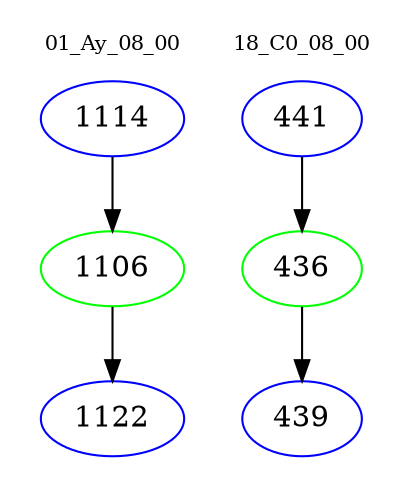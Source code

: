 digraph{
subgraph cluster_0 {
color = white
label = "01_Ay_08_00";
fontsize=10;
T0_1114 [label="1114", color="blue"]
T0_1114 -> T0_1106 [color="black"]
T0_1106 [label="1106", color="green"]
T0_1106 -> T0_1122 [color="black"]
T0_1122 [label="1122", color="blue"]
}
subgraph cluster_1 {
color = white
label = "18_C0_08_00";
fontsize=10;
T1_441 [label="441", color="blue"]
T1_441 -> T1_436 [color="black"]
T1_436 [label="436", color="green"]
T1_436 -> T1_439 [color="black"]
T1_439 [label="439", color="blue"]
}
}
